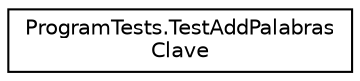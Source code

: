 digraph "Graphical Class Hierarchy"
{
 // INTERACTIVE_SVG=YES
 // LATEX_PDF_SIZE
  edge [fontname="Helvetica",fontsize="10",labelfontname="Helvetica",labelfontsize="10"];
  node [fontname="Helvetica",fontsize="10",shape=record];
  rankdir="LR";
  Node0 [label="ProgramTests.TestAddPalabras\lClave",height=0.2,width=0.4,color="black", fillcolor="white", style="filled",URL="$classProgramTests_1_1TestAddPalabrasClave.html",tooltip="Esta clase prueba el handler de PublicarOferta. Concretamente cuando se toma la ruta de oferta única."];
}
